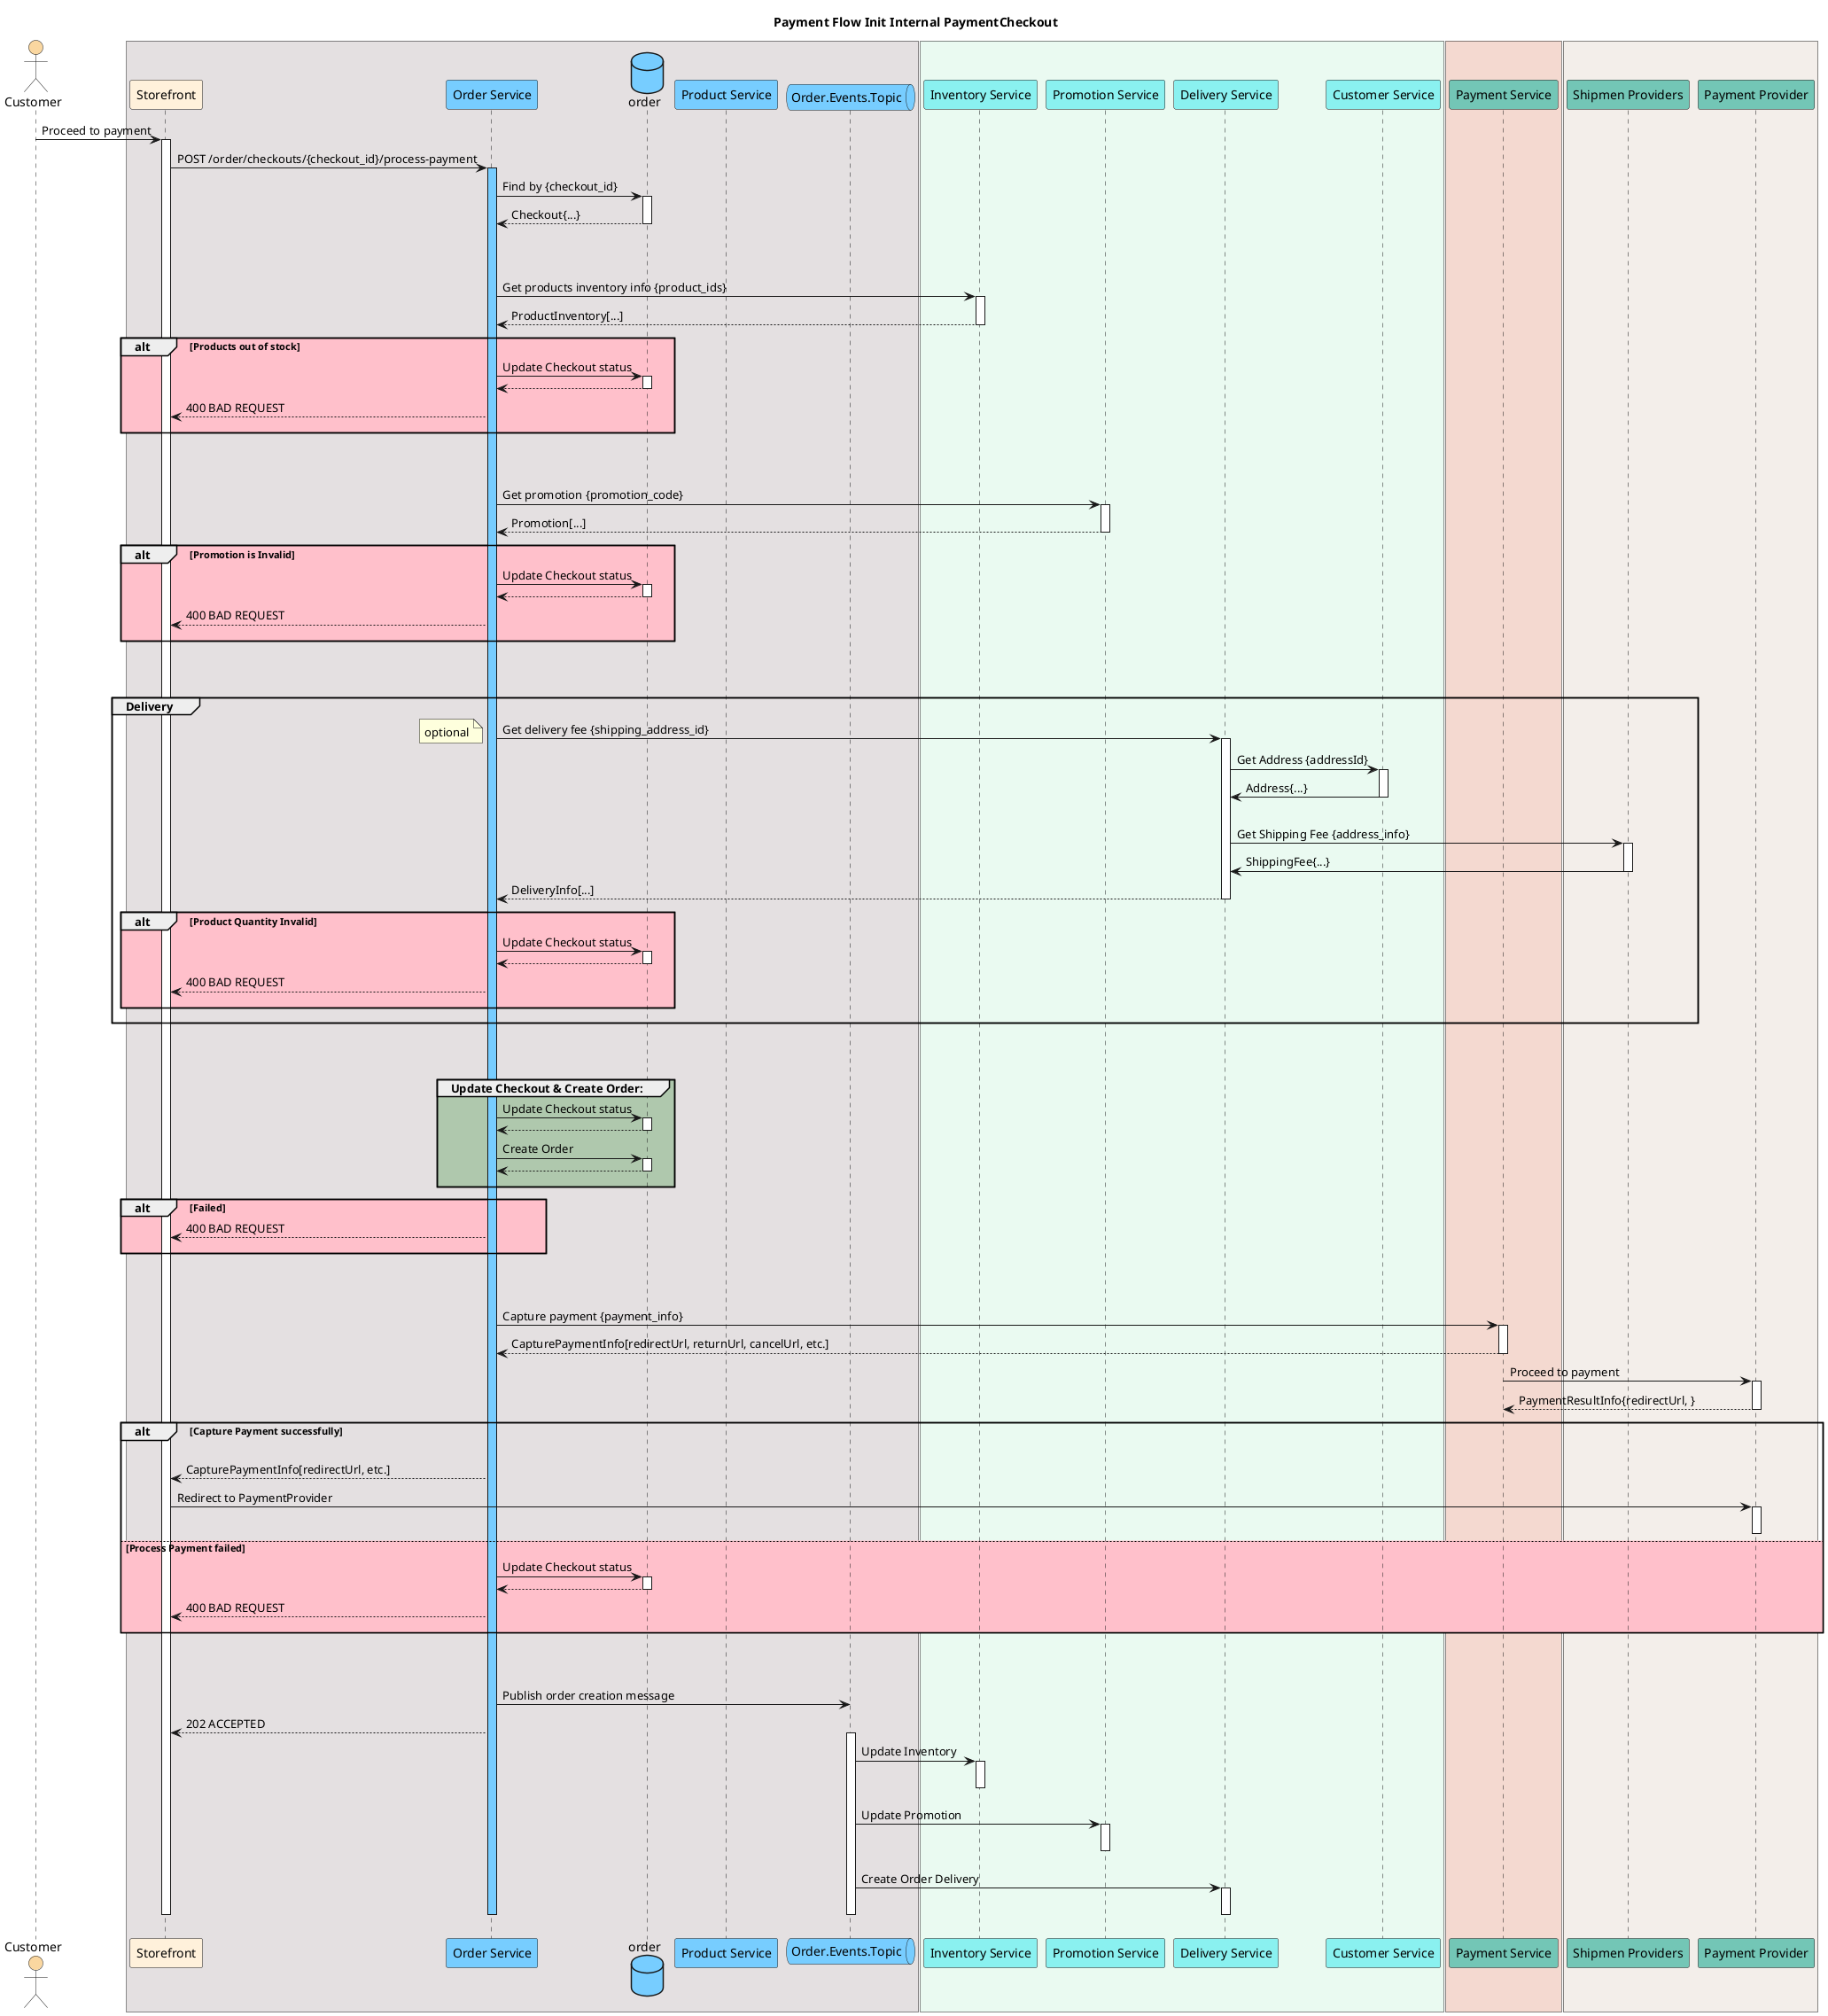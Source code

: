 @startuml Payment Flow. Payment Initialization

title Payment Flow Init Internal PaymentCheckout 

actor Customer as customer #fad7a0

box #E4E0E1
    participant "Storefront" as storefront #FFF1DB
    participant "Order Service" as order_service #77CDFF
    database "order" as order #77CDFF
    participant "Product Service" as product_service #77CDFF
    queue "Order.Events.Topic" as order_topic #77CDFF
'    entity "Checkout Payment" as checkout_payment #73c6b6
'    queue "Payment.Events.Topic" as payment_topic #73c6b6
'    participant "Notification Service" as notification_service #fad7a0
end box

box #eafaf1
    participant "Inventory Service" as inventory_service #8af1f0
    participant "Promotion Service" as promotion_service #8af1f0
    participant "Delivery Service" as delivery_service #8af1f0
    participant "Customer Service" as customer_service #8af1f0
end box

box #F4D9D0
    participant "Payment Service" as payment_service #73c6b6
end box

box #F3EEEA
    participant "Shipmen Providers" as shipment_provider #73c6b6
    participant "Payment Provider" as payment_provider #73c6b6
end box


customer -> storefront: Proceed to payment
activate storefront #FFF
  storefront -> order_service: POST /order/checkouts/{checkout_id}/process-payment
  activate order_service #77CDFF
    order_service -> order: Find by {checkout_id}
    activate order
        order --> order_service: Checkout{...}
    deactivate

    'Product integration'
'    order_service -> product_service: Find product items {product_ids}
'    activate product_service
'        product_service --> order_service: Product[...]
'    deactivate

    ||50||

    order_service -> inventory_service: Get products inventory info {product_ids}
    activate inventory_service
        inventory_service --> order_service: ProductInventory[...]
    deactivate

    alt #pink Products out of stock
        order_service -> order: Update Checkout status
        activate order
            order --> order_service
        deactivate
        storefront <-- order_service: 400 BAD REQUEST
        ||10||
    end

    ||50||
    order_service -> promotion_service: Get promotion {promotion_code}
    activate promotion_service
        promotion_service --> order_service: Promotion[...]
    deactivate

    alt #pink Promotion is Invalid
        order_service -> order: Update Checkout status
        activate order
            order --> order_service
        deactivate
        storefront <-- order_service: 400 BAD REQUEST
        ||10||
    end

    ||50||
    group Delivery
      order_service -> delivery_service: Get delivery fee {shipping_address_id}
      activate delivery_service
        note left: optional
        delivery_service -> customer_service: Get Address {addressId}
        activate customer_service
            customer_service -> delivery_service: Address{...}
        deactivate customer_service
        ||20||
        delivery_service -> shipment_provider: Get Shipping Fee {address_info}
        activate shipment_provider
            shipment_provider -> delivery_service: ShippingFee{...}
        deactivate shipment_provider

        delivery_service --> order_service: DeliveryInfo[...]
      deactivate delivery_service

      alt #pink Product Quantity Invalid
        order_service -> order: Update Checkout status
        activate order
            order --> order_service
        deactivate order
        storefront <-- order_service: 400 BAD REQUEST
        ||10||
      end
      ||10||
    end

    ||50||
    group #AFC8AD Update Checkout & Create Order:
        order_service -> order: Update Checkout status
        activate order
            order --> order_service
        deactivate order

        order_service -> order: Create Order
        activate order
            order --> order_service
        deactivate order
        ||10||
    end

    alt #pink Failed
        storefront <-- order_service: 400 BAD REQUEST
        ||10||
    end

    ||50||
    order_service -> payment_service: Capture payment {payment_info}
    activate payment_service
        payment_service --> order_service: CapturePaymentInfo[redirectUrl, returnUrl, cancelUrl, etc.]
    deactivate payment_service
        payment_service -> payment_provider: Proceed to payment
        activate payment_provider
            payment_provider --> payment_service: PaymentResultInfo{redirectUrl, }
        deactivate payment_provider
    alt Capture Payment successfully
        ||20||
        order_service --> storefront: CapturePaymentInfo[redirectUrl, etc.]
        storefront -> payment_provider: Redirect to PaymentProvider
        activate payment_provider
        deactivate payment_provider
    else #pink Process Payment failed
        order_service -> order: Update Checkout status
        activate order
            order --> order_service
        deactivate order
        storefront <-- order_service: 400 BAD REQUEST
        ||10||
    end

    ||50||

    order_service -> order_topic: Publish order creation message
    storefront <-- order_service: 202 ACCEPTED
    activate order_topic
        order_topic -> inventory_service: Update Inventory
        activate inventory_service
        deactivate inventory_service
        ||10||
        order_topic -> promotion_service: Update Promotion
        activate promotion_service
        deactivate promotion_service
        ||10||
        order_topic -> delivery_service: Create Order Delivery
        activate delivery_service
        deactivate delivery_service
        ||10||
    deactivate order_topic
  deactivate order_service
deactivate storefront
@enduml
